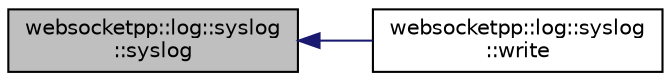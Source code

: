 digraph "websocketpp::log::syslog::syslog"
{
  edge [fontname="Helvetica",fontsize="10",labelfontname="Helvetica",labelfontsize="10"];
  node [fontname="Helvetica",fontsize="10",shape=record];
  rankdir="LR";
  Node1 [label="websocketpp::log::syslog\l::syslog",height=0.2,width=0.4,color="black", fillcolor="grey75", style="filled", fontcolor="black"];
  Node1 -> Node2 [dir="back",color="midnightblue",fontsize="10",style="solid"];
  Node2 [label="websocketpp::log::syslog\l::write",height=0.2,width=0.4,color="black", fillcolor="white", style="filled",URL="$classwebsocketpp_1_1log_1_1syslog.html#a2fda2d9b4aa71d4b47b7e93359b5b0d9",tooltip="Write a cstring message to the given channel. "];
}
